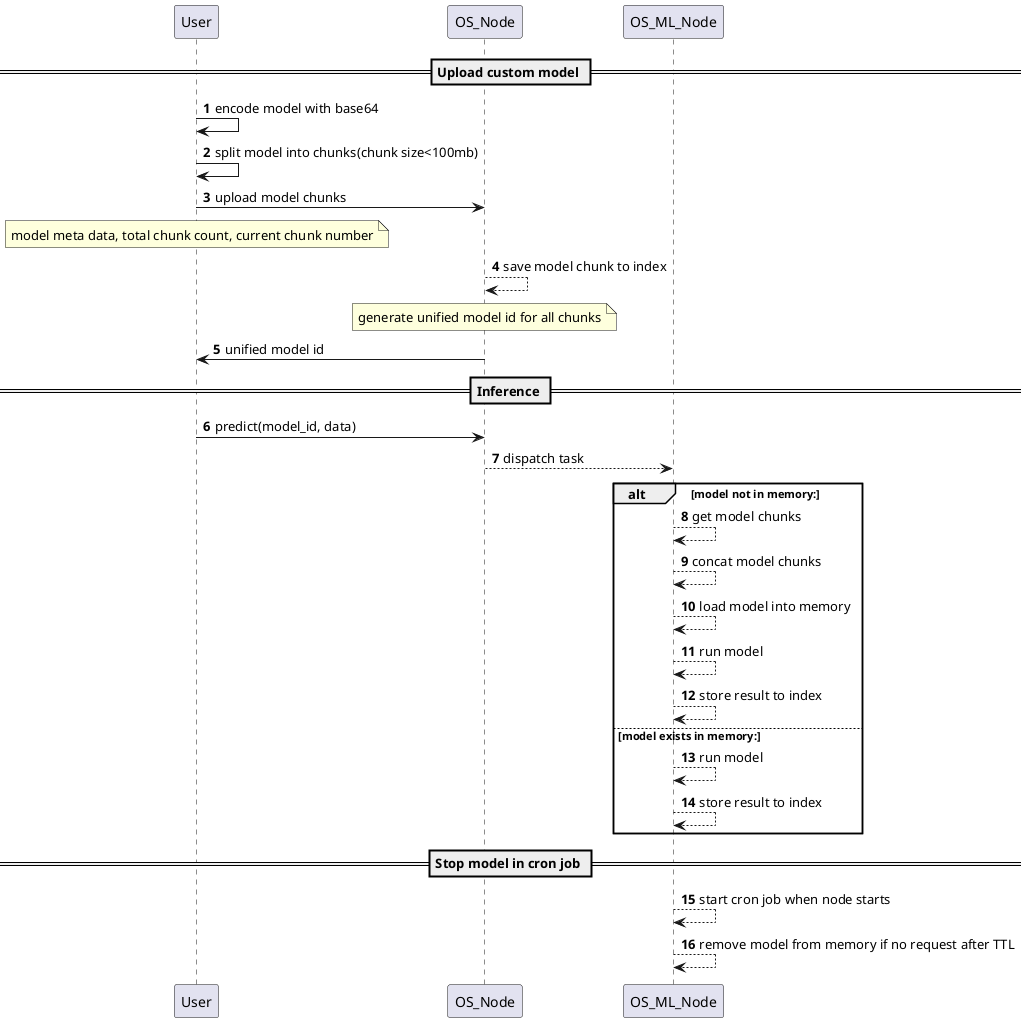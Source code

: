 @startuml
'https://plantuml.com/sequence-diagram

autonumber
== Upload custom model ==
User -> User: encode model with base64
User -> User: split model into chunks(chunk size<100mb)
User -> OS_Node: upload model chunks
note over User: model meta data, total chunk count, current chunk number
OS_Node --> OS_Node: save model chunk to index
note over OS_Node: generate unified model id for all chunks
OS_Node -> User: unified model id

'== Deploy model ==
'User -> OS_Node: deploy(model_id)
'OS_Node --> OS_ML_Node: dispatch task
'OS_ML_Node --> OS_ML_Node: get model chunks
'OS_ML_Node --> OS_ML_Node: concat model chunks
'OS_ML_Node --> OS_ML_Node: load model into memory

== Inference ==
User -> OS_Node: predict(model_id, data)
OS_Node --> OS_ML_Node: dispatch task

alt model not in memory:
   OS_ML_Node --> OS_ML_Node: get model chunks
   OS_ML_Node --> OS_ML_Node: concat model chunks
   OS_ML_Node --> OS_ML_Node: load model into memory
   OS_ML_Node --> OS_ML_Node: run model
   OS_ML_Node --> OS_ML_Node: store result to index
else model exists in memory:
    OS_ML_Node --> OS_ML_Node: run model
    OS_ML_Node --> OS_ML_Node: store result to index
end group

'OS_ML_Node --> OS_ML_Node: run model
'OS_ML_Node --> OS_ML_Node: store result to index
'alt async task/set result index:
'
'else sync task:
'    OS_ML_Node -> OS_N
'end group
== Stop model in cron job ==
OS_ML_Node --> OS_ML_Node: start cron job when node starts
OS_ML_Node --> OS_ML_Node: remove model from memory if no request after TTL

@enduml